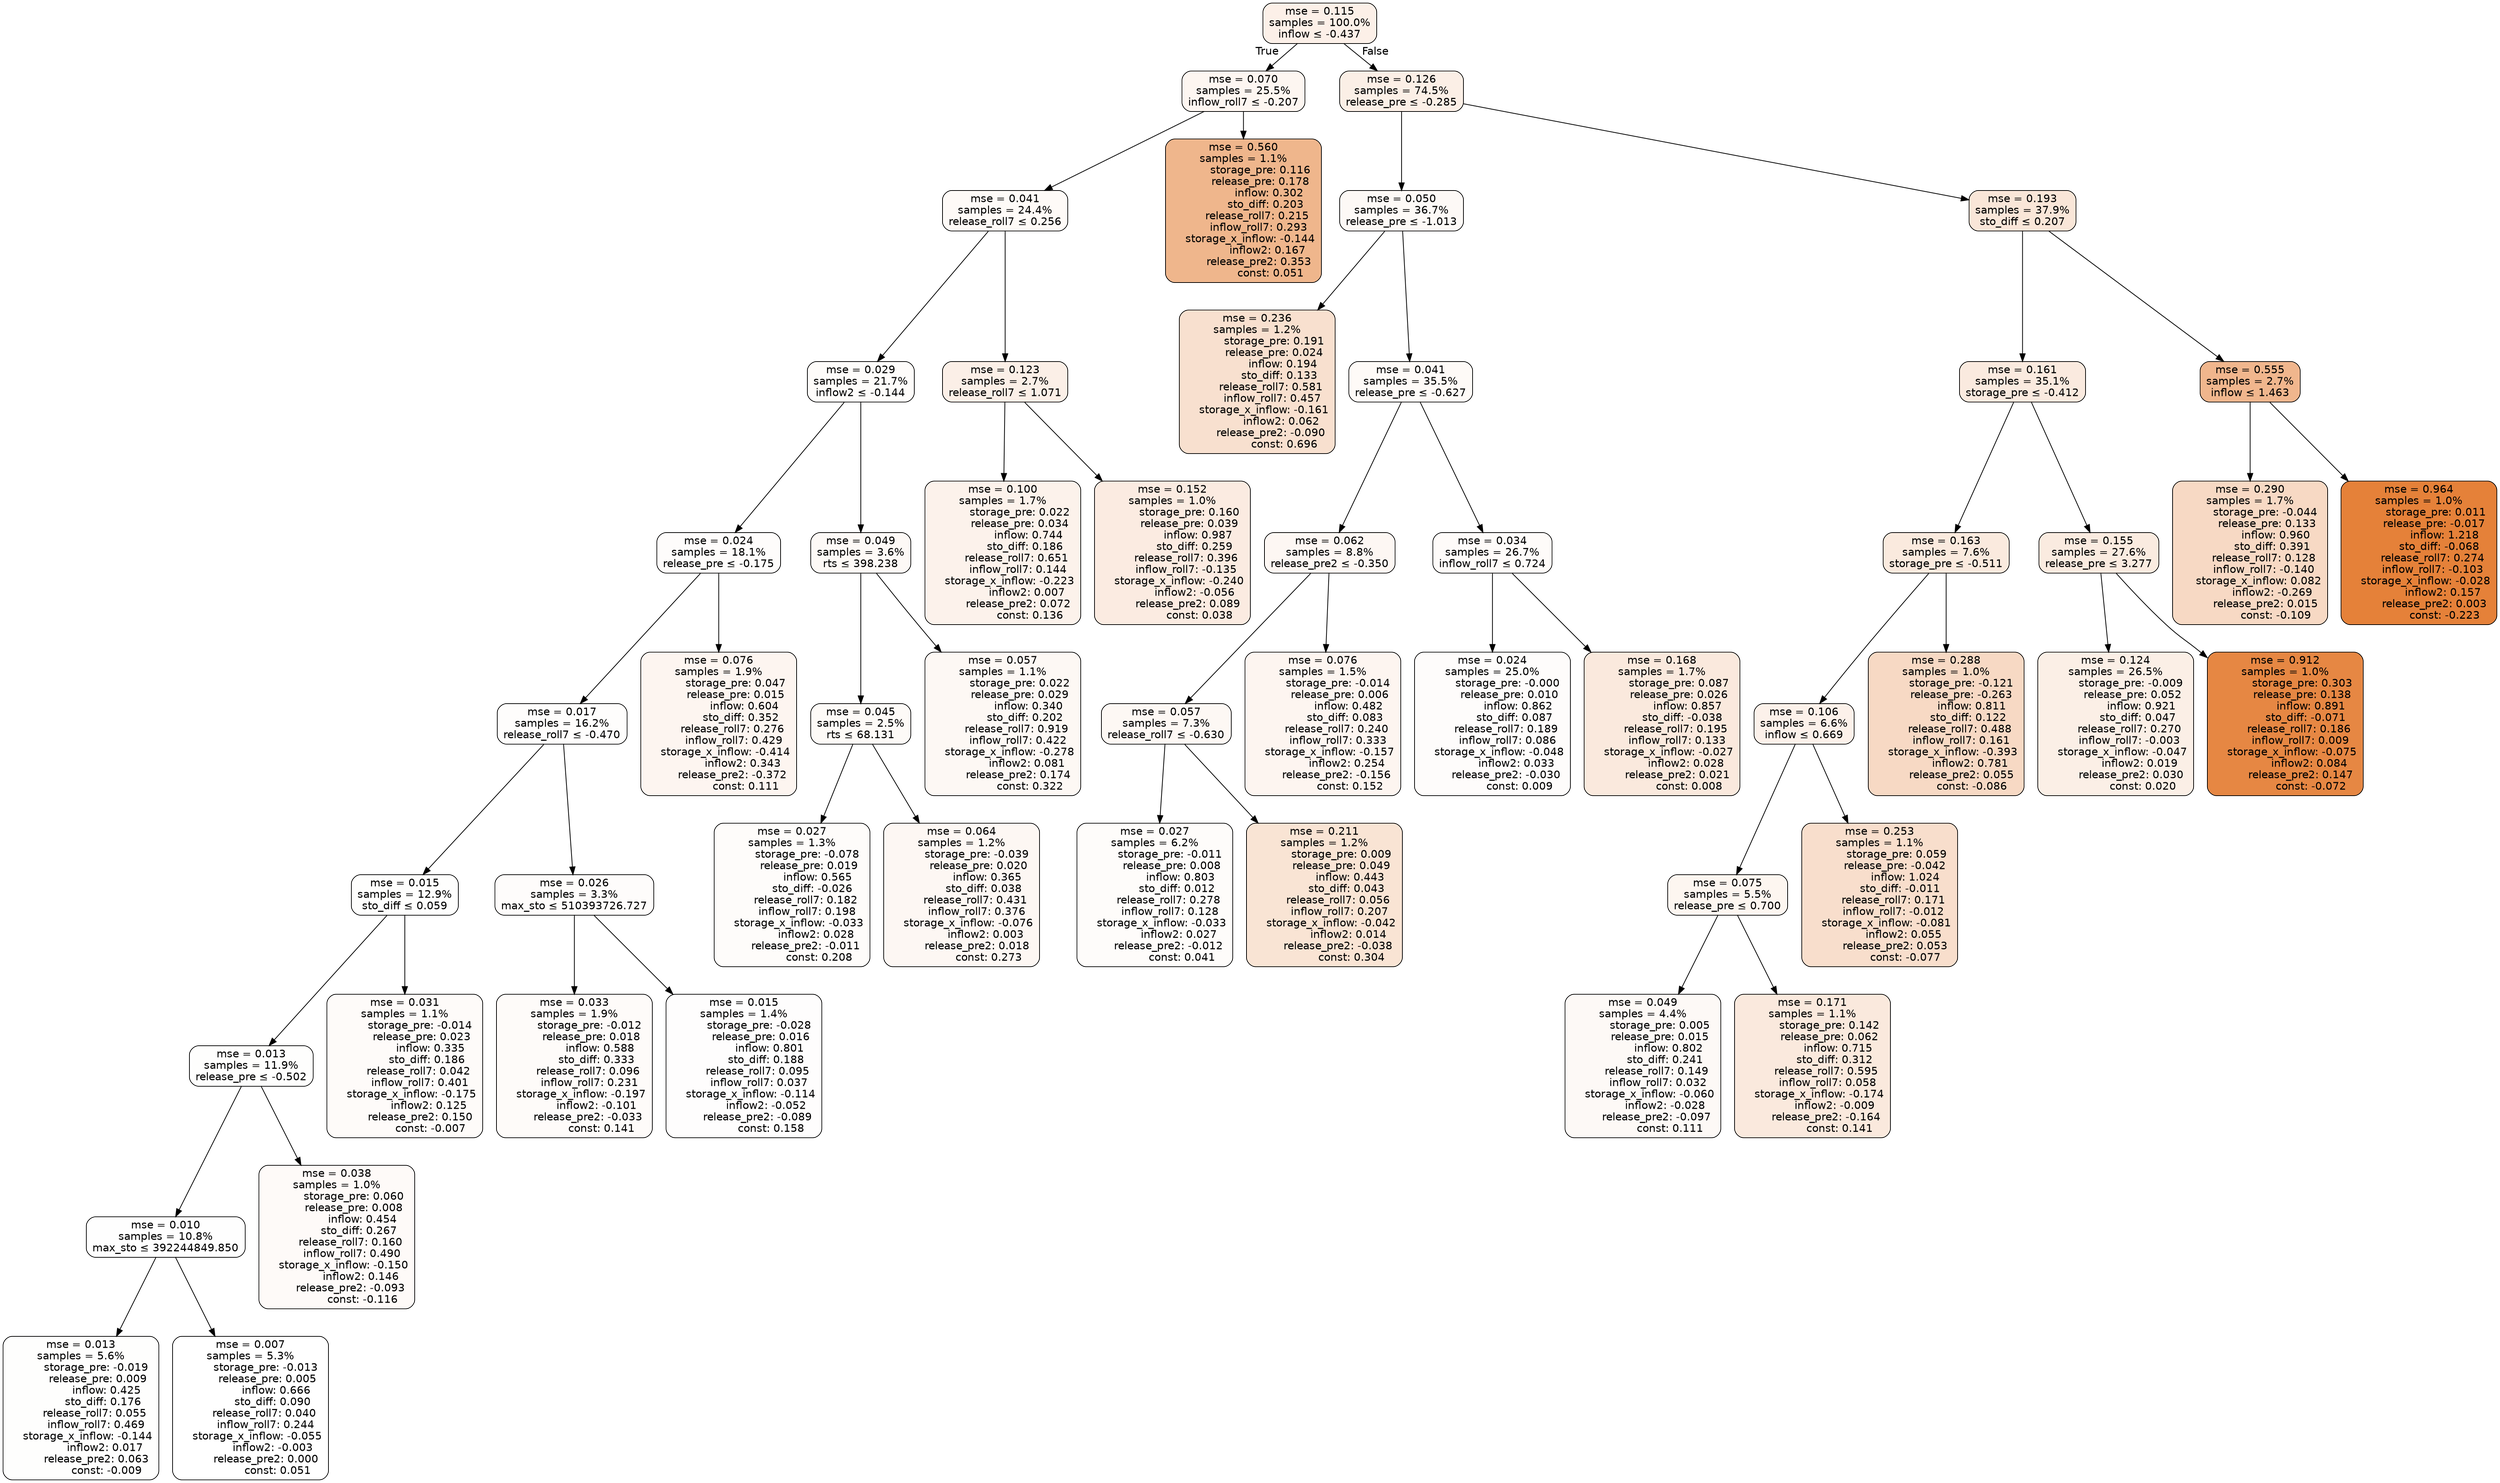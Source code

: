 digraph tree {
bgcolor="transparent"
node [shape=rectangle, style="filled, rounded", color="black", fontname=helvetica] ;
edge [fontname=helvetica] ;
	"0" [label="mse = 0.115
samples = 100.0%
inflow &le; -0.437", fillcolor="#fcf0e8"]
	"1" [label="mse = 0.070
samples = 25.5%
inflow_roll7 &le; -0.207", fillcolor="#fdf6f1"]
	"2" [label="mse = 0.041
samples = 24.4%
release_roll7 &le; 0.256", fillcolor="#fefaf7"]
	"3" [label="mse = 0.029
samples = 21.7%
inflow2 &le; -0.144", fillcolor="#fefcfa"]
	"4" [label="mse = 0.024
samples = 18.1%
release_pre &le; -0.175", fillcolor="#fefcfb"]
	"5" [label="mse = 0.017
samples = 16.2%
release_roll7 &le; -0.470", fillcolor="#fefdfc"]
	"6" [label="mse = 0.015
samples = 12.9%
sto_diff &le; 0.059", fillcolor="#fefefd"]
	"7" [label="mse = 0.013
samples = 11.9%
release_pre &le; -0.502", fillcolor="#fefefd"]
	"8" [label="mse = 0.010
samples = 10.8%
max_sto &le; 392244849.850", fillcolor="#fefefe"]
	"9" [label="mse = 0.013
samples = 5.6%
         storage_pre: -0.019
          release_pre: 0.009
               inflow: 0.425
             sto_diff: 0.176
        release_roll7: 0.055
         inflow_roll7: 0.469
    storage_x_inflow: -0.144
              inflow2: 0.017
         release_pre2: 0.063
               const: -0.009", fillcolor="#fefefd"]
	"10" [label="mse = 0.007
samples = 5.3%
         storage_pre: -0.013
          release_pre: 0.005
               inflow: 0.666
             sto_diff: 0.090
        release_roll7: 0.040
         inflow_roll7: 0.244
    storage_x_inflow: -0.055
             inflow2: -0.003
         release_pre2: 0.000
                const: 0.051", fillcolor="#ffffff"]
	"11" [label="mse = 0.038
samples = 1.0%
          storage_pre: 0.060
          release_pre: 0.008
               inflow: 0.454
             sto_diff: 0.267
        release_roll7: 0.160
         inflow_roll7: 0.490
    storage_x_inflow: -0.150
              inflow2: 0.146
        release_pre2: -0.093
               const: -0.116", fillcolor="#fefaf8"]
	"12" [label="mse = 0.031
samples = 1.1%
         storage_pre: -0.014
          release_pre: 0.023
               inflow: 0.335
             sto_diff: 0.186
        release_roll7: 0.042
         inflow_roll7: 0.401
    storage_x_inflow: -0.175
              inflow2: 0.125
         release_pre2: 0.150
               const: -0.007", fillcolor="#fefbf9"]
	"13" [label="mse = 0.026
samples = 3.3%
max_sto &le; 510393726.727", fillcolor="#fefcfb"]
	"14" [label="mse = 0.033
samples = 1.9%
         storage_pre: -0.012
          release_pre: 0.018
               inflow: 0.588
             sto_diff: 0.333
        release_roll7: 0.096
         inflow_roll7: 0.231
    storage_x_inflow: -0.197
             inflow2: -0.101
        release_pre2: -0.033
                const: 0.141", fillcolor="#fefbf9"]
	"15" [label="mse = 0.015
samples = 1.4%
         storage_pre: -0.028
          release_pre: 0.016
               inflow: 0.801
             sto_diff: 0.188
        release_roll7: 0.095
         inflow_roll7: 0.037
    storage_x_inflow: -0.114
             inflow2: -0.052
        release_pre2: -0.089
                const: 0.158", fillcolor="#fefdfd"]
	"16" [label="mse = 0.076
samples = 1.9%
          storage_pre: 0.047
          release_pre: 0.015
               inflow: 0.604
             sto_diff: 0.352
        release_roll7: 0.276
         inflow_roll7: 0.429
    storage_x_inflow: -0.414
              inflow2: 0.343
        release_pre2: -0.372
                const: 0.111", fillcolor="#fdf5f0"]
	"17" [label="mse = 0.049
samples = 3.6%
rts &le; 398.238", fillcolor="#fdf9f6"]
	"18" [label="mse = 0.045
samples = 2.5%
rts &le; 68.131", fillcolor="#fdfaf7"]
	"19" [label="mse = 0.027
samples = 1.3%
         storage_pre: -0.078
          release_pre: 0.019
               inflow: 0.565
            sto_diff: -0.026
        release_roll7: 0.182
         inflow_roll7: 0.198
    storage_x_inflow: -0.033
              inflow2: 0.028
        release_pre2: -0.011
                const: 0.208", fillcolor="#fefcfa"]
	"20" [label="mse = 0.064
samples = 1.2%
         storage_pre: -0.039
          release_pre: 0.020
               inflow: 0.365
             sto_diff: 0.038
        release_roll7: 0.431
         inflow_roll7: 0.376
    storage_x_inflow: -0.076
              inflow2: 0.003
         release_pre2: 0.018
                const: 0.273", fillcolor="#fdf7f3"]
	"21" [label="mse = 0.057
samples = 1.1%
          storage_pre: 0.022
          release_pre: 0.029
               inflow: 0.340
             sto_diff: 0.202
        release_roll7: 0.919
         inflow_roll7: 0.422
    storage_x_inflow: -0.278
              inflow2: 0.081
         release_pre2: 0.174
                const: 0.322", fillcolor="#fdf8f4"]
	"22" [label="mse = 0.123
samples = 2.7%
release_roll7 &le; 1.071", fillcolor="#fbefe7"]
	"23" [label="mse = 0.100
samples = 1.7%
          storage_pre: 0.022
          release_pre: 0.034
               inflow: 0.744
             sto_diff: 0.186
        release_roll7: 0.651
         inflow_roll7: 0.144
    storage_x_inflow: -0.223
              inflow2: 0.007
         release_pre2: 0.072
                const: 0.136", fillcolor="#fcf2eb"]
	"24" [label="mse = 0.152
samples = 1.0%
          storage_pre: 0.160
          release_pre: 0.039
               inflow: 0.987
             sto_diff: 0.259
        release_roll7: 0.396
        inflow_roll7: -0.135
    storage_x_inflow: -0.240
             inflow2: -0.056
         release_pre2: 0.089
                const: 0.038", fillcolor="#fbebe1"]
	"25" [label="mse = 0.560
samples = 1.1%
          storage_pre: 0.116
          release_pre: 0.178
               inflow: 0.302
             sto_diff: 0.203
        release_roll7: 0.215
         inflow_roll7: 0.293
    storage_x_inflow: -0.144
              inflow2: 0.167
         release_pre2: 0.353
                const: 0.051", fillcolor="#efb68c"]
	"26" [label="mse = 0.126
samples = 74.5%
release_pre &le; -0.285", fillcolor="#fbefe6"]
	"27" [label="mse = 0.050
samples = 36.7%
release_pre &le; -1.013", fillcolor="#fdf9f6"]
	"28" [label="mse = 0.236
samples = 1.2%
          storage_pre: 0.191
          release_pre: 0.024
               inflow: 0.194
             sto_diff: 0.133
        release_roll7: 0.581
         inflow_roll7: 0.457
    storage_x_inflow: -0.161
              inflow2: 0.062
        release_pre2: -0.090
                const: 0.696", fillcolor="#f8e0cf"]
	"29" [label="mse = 0.041
samples = 35.5%
release_pre &le; -0.627", fillcolor="#fefaf7"]
	"30" [label="mse = 0.062
samples = 8.8%
release_pre2 &le; -0.350", fillcolor="#fdf7f3"]
	"31" [label="mse = 0.057
samples = 7.3%
release_roll7 &le; -0.630", fillcolor="#fdf8f4"]
	"32" [label="mse = 0.027
samples = 6.2%
         storage_pre: -0.011
          release_pre: 0.008
               inflow: 0.803
             sto_diff: 0.012
        release_roll7: 0.278
         inflow_roll7: 0.128
    storage_x_inflow: -0.033
              inflow2: 0.027
        release_pre2: -0.012
                const: 0.041", fillcolor="#fefcfa"]
	"33" [label="mse = 0.211
samples = 1.2%
          storage_pre: 0.009
          release_pre: 0.049
               inflow: 0.443
             sto_diff: 0.043
        release_roll7: 0.056
         inflow_roll7: 0.207
    storage_x_inflow: -0.042
              inflow2: 0.014
        release_pre2: -0.038
                const: 0.304", fillcolor="#f9e4d4"]
	"34" [label="mse = 0.076
samples = 1.5%
         storage_pre: -0.014
          release_pre: 0.006
               inflow: 0.482
             sto_diff: 0.083
        release_roll7: 0.240
         inflow_roll7: 0.333
    storage_x_inflow: -0.157
              inflow2: 0.254
        release_pre2: -0.156
                const: 0.152", fillcolor="#fdf5f0"]
	"35" [label="mse = 0.034
samples = 26.7%
inflow_roll7 &le; 0.724", fillcolor="#fefbf9"]
	"36" [label="mse = 0.024
samples = 25.0%
         storage_pre: -0.000
          release_pre: 0.010
               inflow: 0.862
             sto_diff: 0.087
        release_roll7: 0.189
         inflow_roll7: 0.086
    storage_x_inflow: -0.048
              inflow2: 0.033
        release_pre2: -0.030
                const: 0.009", fillcolor="#fefcfb"]
	"37" [label="mse = 0.168
samples = 1.7%
          storage_pre: 0.087
          release_pre: 0.026
               inflow: 0.857
            sto_diff: -0.038
        release_roll7: 0.195
         inflow_roll7: 0.133
    storage_x_inflow: -0.027
              inflow2: 0.028
         release_pre2: 0.021
                const: 0.008", fillcolor="#fae9dd"]
	"38" [label="mse = 0.193
samples = 37.9%
sto_diff &le; 0.207", fillcolor="#f9e6d8"]
	"39" [label="mse = 0.161
samples = 35.1%
storage_pre &le; -0.412", fillcolor="#faeadf"]
	"40" [label="mse = 0.163
samples = 7.6%
storage_pre &le; -0.511", fillcolor="#faeade"]
	"41" [label="mse = 0.106
samples = 6.6%
inflow &le; 0.669", fillcolor="#fcf1ea"]
	"42" [label="mse = 0.075
samples = 5.5%
release_pre &le; 0.700", fillcolor="#fdf6f0"]
	"43" [label="mse = 0.049
samples = 4.4%
          storage_pre: 0.005
          release_pre: 0.015
               inflow: 0.802
             sto_diff: 0.241
        release_roll7: 0.149
         inflow_roll7: 0.032
    storage_x_inflow: -0.060
             inflow2: -0.028
        release_pre2: -0.097
                const: 0.111", fillcolor="#fdf9f6"]
	"44" [label="mse = 0.171
samples = 1.1%
          storage_pre: 0.142
          release_pre: 0.062
               inflow: 0.715
             sto_diff: 0.312
        release_roll7: 0.595
         inflow_roll7: 0.058
    storage_x_inflow: -0.174
             inflow2: -0.009
        release_pre2: -0.164
                const: 0.141", fillcolor="#fae9dd"]
	"45" [label="mse = 0.253
samples = 1.1%
          storage_pre: 0.059
         release_pre: -0.042
               inflow: 1.024
            sto_diff: -0.011
        release_roll7: 0.171
        inflow_roll7: -0.012
    storage_x_inflow: -0.081
              inflow2: 0.055
         release_pre2: 0.053
               const: -0.077", fillcolor="#f8decc"]
	"46" [label="mse = 0.288
samples = 1.0%
         storage_pre: -0.121
         release_pre: -0.263
               inflow: 0.811
             sto_diff: 0.122
        release_roll7: 0.488
         inflow_roll7: 0.161
    storage_x_inflow: -0.393
              inflow2: 0.781
         release_pre2: 0.055
               const: -0.086", fillcolor="#f7d9c4"]
	"47" [label="mse = 0.155
samples = 27.6%
release_pre &le; 3.277", fillcolor="#faebe0"]
	"48" [label="mse = 0.124
samples = 26.5%
         storage_pre: -0.009
          release_pre: 0.052
               inflow: 0.921
             sto_diff: 0.047
        release_roll7: 0.270
        inflow_roll7: -0.003
    storage_x_inflow: -0.047
              inflow2: 0.019
         release_pre2: 0.030
                const: 0.020", fillcolor="#fbefe6"]
	"49" [label="mse = 0.912
samples = 1.0%
          storage_pre: 0.303
          release_pre: 0.138
               inflow: 0.891
            sto_diff: -0.071
        release_roll7: 0.186
         inflow_roll7: 0.009
    storage_x_inflow: -0.075
              inflow2: 0.084
         release_pre2: 0.147
               const: -0.072", fillcolor="#e68743"]
	"50" [label="mse = 0.555
samples = 2.7%
inflow &le; 1.463", fillcolor="#f0b68d"]
	"51" [label="mse = 0.290
samples = 1.7%
         storage_pre: -0.044
          release_pre: 0.133
               inflow: 0.960
             sto_diff: 0.391
        release_roll7: 0.128
        inflow_roll7: -0.140
     storage_x_inflow: 0.082
             inflow2: -0.269
         release_pre2: 0.015
               const: -0.109", fillcolor="#f7d9c4"]
	"52" [label="mse = 0.964
samples = 1.0%
          storage_pre: 0.011
         release_pre: -0.017
               inflow: 1.218
            sto_diff: -0.068
        release_roll7: 0.274
        inflow_roll7: -0.103
    storage_x_inflow: -0.028
              inflow2: 0.157
         release_pre2: 0.003
               const: -0.223", fillcolor="#e58139"]

	"0" -> "1" [labeldistance=2.5, labelangle=45, headlabel="True"]
	"1" -> "2"
	"2" -> "3"
	"3" -> "4"
	"4" -> "5"
	"5" -> "6"
	"6" -> "7"
	"7" -> "8"
	"8" -> "9"
	"8" -> "10"
	"7" -> "11"
	"6" -> "12"
	"5" -> "13"
	"13" -> "14"
	"13" -> "15"
	"4" -> "16"
	"3" -> "17"
	"17" -> "18"
	"18" -> "19"
	"18" -> "20"
	"17" -> "21"
	"2" -> "22"
	"22" -> "23"
	"22" -> "24"
	"1" -> "25"
	"0" -> "26" [labeldistance=2.5, labelangle=-45, headlabel="False"]
	"26" -> "27"
	"27" -> "28"
	"27" -> "29"
	"29" -> "30"
	"30" -> "31"
	"31" -> "32"
	"31" -> "33"
	"30" -> "34"
	"29" -> "35"
	"35" -> "36"
	"35" -> "37"
	"26" -> "38"
	"38" -> "39"
	"39" -> "40"
	"40" -> "41"
	"41" -> "42"
	"42" -> "43"
	"42" -> "44"
	"41" -> "45"
	"40" -> "46"
	"39" -> "47"
	"47" -> "48"
	"47" -> "49"
	"38" -> "50"
	"50" -> "51"
	"50" -> "52"
}
